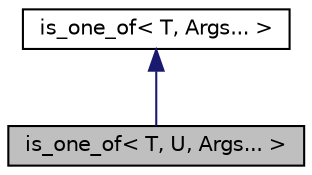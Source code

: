 digraph "is_one_of&lt; T, U, Args... &gt;"
{
  edge [fontname="Helvetica",fontsize="10",labelfontname="Helvetica",labelfontsize="10"];
  node [fontname="Helvetica",fontsize="10",shape=record];
  Node1 [label="is_one_of\< T, U, Args... \>",height=0.2,width=0.4,color="black", fillcolor="grey75", style="filled", fontcolor="black"];
  Node2 -> Node1 [dir="back",color="midnightblue",fontsize="10",style="solid"];
  Node2 [label="is_one_of\< T, Args... \>",height=0.2,width=0.4,color="black", fillcolor="white", style="filled",URL="$structis__one__of.html"];
}
